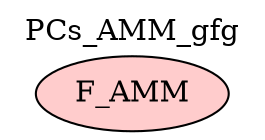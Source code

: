 digraph {graph[label=PCs_AMM_gfg,labelloc=tl,labelfontsize=12];
"F_AMM"[shape=oval,fillcolor="#FFCCCC",style ="filled",label="F_AMM"];

}